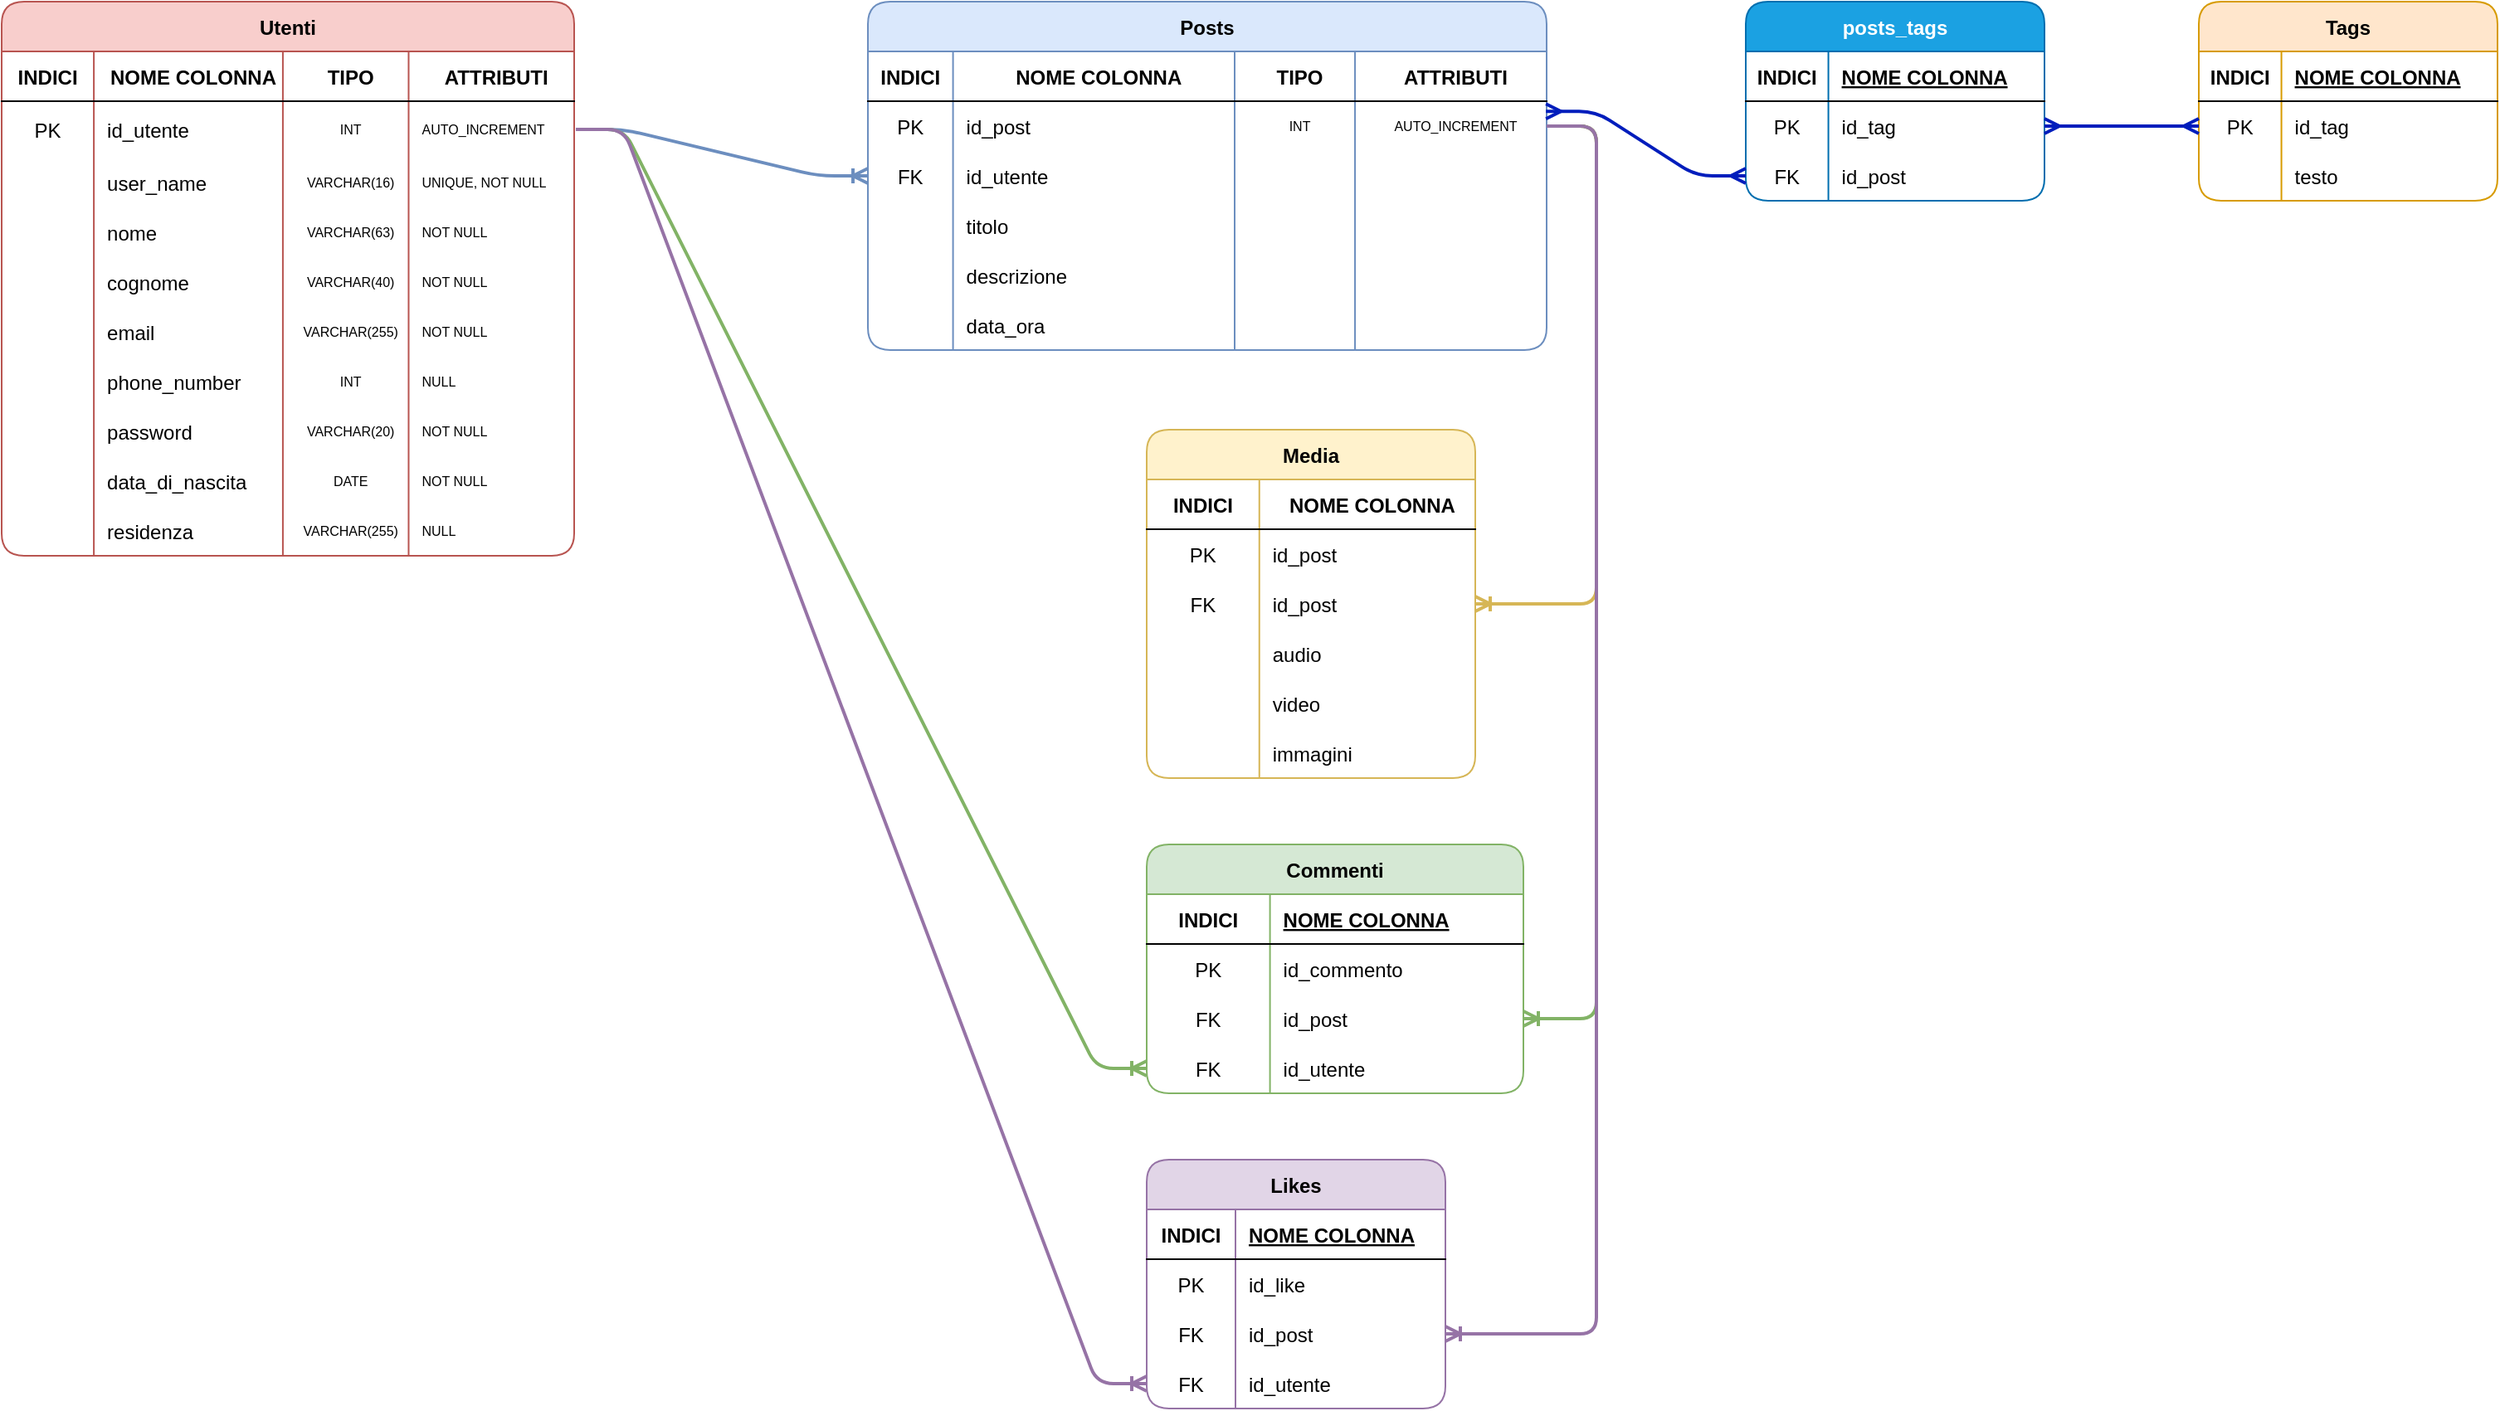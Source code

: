 <mxfile>
    <diagram id="BfYJOLg3n9yfXE8O1teU" name="Page-1">
        <mxGraphModel dx="1736" dy="1161" grid="0" gridSize="10" guides="1" tooltips="1" connect="1" arrows="1" fold="1" page="0" pageScale="1" pageWidth="827" pageHeight="1169" background="#ffffff" math="0" shadow="0">
            <root>
                <mxCell id="0"/>
                <mxCell id="1" parent="0"/>
                <mxCell id="2" value="Utenti" style="shape=table;startSize=30;container=1;collapsible=1;childLayout=tableLayout;fixedRows=1;rowLines=0;fontStyle=1;align=center;resizeLast=1;fillColor=#f8cecc;strokeColor=#b85450;rounded=1;" vertex="1" parent="1">
                    <mxGeometry x="-61" y="-203" width="345" height="334" as="geometry">
                        <mxRectangle x="-25" y="-203" width="69" height="30" as="alternateBounds"/>
                    </mxGeometry>
                </mxCell>
                <mxCell id="84" style="shape=tableRow;horizontal=0;startSize=0;swimlaneHead=0;swimlaneBody=0;fillColor=none;collapsible=0;dropTarget=0;points=[[0,0.5],[1,0.5]];portConstraint=eastwest;top=0;left=0;right=0;bottom=1;rounded=1;" vertex="1" parent="2">
                    <mxGeometry y="30" width="345" height="30" as="geometry"/>
                </mxCell>
                <mxCell id="85" value="INDICI" style="shape=partialRectangle;connectable=0;fillColor=none;top=0;left=0;bottom=0;right=0;fontStyle=1;overflow=hidden;rounded=1;align=center;" vertex="1" parent="84">
                    <mxGeometry width="55.55" height="30" as="geometry">
                        <mxRectangle width="55.55" height="30" as="alternateBounds"/>
                    </mxGeometry>
                </mxCell>
                <mxCell id="86" value="NOME COLONNA" style="shape=partialRectangle;connectable=0;fillColor=none;top=0;left=0;bottom=0;right=0;align=center;spacingLeft=6;fontStyle=1;overflow=hidden;rounded=1;" vertex="1" parent="84">
                    <mxGeometry x="55.55" width="113.908" height="30" as="geometry">
                        <mxRectangle width="113.908" height="30" as="alternateBounds"/>
                    </mxGeometry>
                </mxCell>
                <mxCell id="87" value="TIPO" style="shape=partialRectangle;connectable=0;fillColor=none;top=0;left=0;bottom=0;right=0;align=center;spacingLeft=6;fontStyle=1;overflow=hidden;rounded=1;" vertex="1" parent="84">
                    <mxGeometry x="169.458" width="75.777" height="30" as="geometry">
                        <mxRectangle width="75.777" height="30" as="alternateBounds"/>
                    </mxGeometry>
                </mxCell>
                <mxCell id="88" value="ATTRIBUTI" style="shape=partialRectangle;connectable=0;fillColor=none;top=0;left=0;bottom=0;right=0;align=center;spacingLeft=6;fontStyle=1;overflow=hidden;rounded=1;" vertex="1" parent="84">
                    <mxGeometry x="245.235" width="99.765" height="30" as="geometry">
                        <mxRectangle width="99.765" height="30" as="alternateBounds"/>
                    </mxGeometry>
                </mxCell>
                <mxCell id="3" value="" style="shape=tableRow;horizontal=0;startSize=0;swimlaneHead=0;swimlaneBody=0;fillColor=none;collapsible=0;dropTarget=0;points=[[0,0.5],[1,0.5]];portConstraint=eastwest;top=0;left=0;right=0;bottom=1;rounded=1;strokeColor=none;strokeWidth=0.5;perimeterSpacing=1;" vertex="1" parent="2">
                    <mxGeometry y="60" width="345" height="34" as="geometry"/>
                </mxCell>
                <mxCell id="4" value="PK" style="shape=partialRectangle;connectable=0;fillColor=none;top=0;left=0;bottom=0;right=0;fontStyle=0;overflow=hidden;rounded=1;align=center;strokeColor=none;strokeWidth=0.5;perimeterSpacing=1;" vertex="1" parent="3">
                    <mxGeometry width="55.55" height="34" as="geometry">
                        <mxRectangle width="55.55" height="34" as="alternateBounds"/>
                    </mxGeometry>
                </mxCell>
                <mxCell id="5" value="id_utente" style="shape=partialRectangle;connectable=0;fillColor=none;top=0;left=0;bottom=0;right=0;align=left;spacingLeft=6;fontStyle=0;overflow=hidden;rounded=1;strokeColor=none;strokeWidth=0.5;perimeterSpacing=1;" vertex="1" parent="3">
                    <mxGeometry x="55.55" width="113.908" height="34" as="geometry">
                        <mxRectangle width="113.908" height="34" as="alternateBounds"/>
                    </mxGeometry>
                </mxCell>
                <mxCell id="80" value="INT" style="shape=partialRectangle;connectable=0;fillColor=none;top=0;left=0;bottom=0;right=0;align=center;spacingLeft=6;fontStyle=0;overflow=hidden;rounded=1;strokeColor=none;strokeWidth=0.5;perimeterSpacing=1;fontSize=8;" vertex="1" parent="3">
                    <mxGeometry x="169.458" width="75.777" height="34" as="geometry">
                        <mxRectangle width="75.777" height="34" as="alternateBounds"/>
                    </mxGeometry>
                </mxCell>
                <mxCell id="89" value="AUTO_INCREMENT" style="shape=partialRectangle;connectable=0;fillColor=none;top=0;left=0;bottom=0;right=0;align=left;spacingLeft=6;fontStyle=0;overflow=hidden;rounded=1;strokeColor=none;strokeWidth=0.5;perimeterSpacing=1;fontSize=8;" vertex="1" parent="3">
                    <mxGeometry x="245.235" width="99.765" height="34" as="geometry">
                        <mxRectangle width="99.765" height="34" as="alternateBounds"/>
                    </mxGeometry>
                </mxCell>
                <mxCell id="6" value="" style="shape=tableRow;horizontal=0;startSize=0;swimlaneHead=0;swimlaneBody=0;fillColor=none;collapsible=0;dropTarget=0;points=[[0,0.5],[1,0.5]];portConstraint=eastwest;top=0;left=0;right=0;bottom=0;rounded=1;strokeColor=none;strokeWidth=0.5;perimeterSpacing=1;" vertex="1" parent="2">
                    <mxGeometry y="94" width="345" height="30" as="geometry"/>
                </mxCell>
                <mxCell id="7" value="" style="shape=partialRectangle;connectable=0;fillColor=none;top=0;left=0;bottom=0;right=0;editable=1;overflow=hidden;rounded=1;align=center;strokeColor=none;strokeWidth=0.5;perimeterSpacing=1;" vertex="1" parent="6">
                    <mxGeometry width="55.55" height="30" as="geometry">
                        <mxRectangle width="55.55" height="30" as="alternateBounds"/>
                    </mxGeometry>
                </mxCell>
                <mxCell id="8" value="user_name" style="shape=partialRectangle;connectable=0;fillColor=none;top=0;left=0;bottom=0;right=0;align=left;spacingLeft=6;overflow=hidden;rounded=1;strokeColor=none;strokeWidth=0.5;perimeterSpacing=1;" vertex="1" parent="6">
                    <mxGeometry x="55.55" width="113.908" height="30" as="geometry">
                        <mxRectangle width="113.908" height="30" as="alternateBounds"/>
                    </mxGeometry>
                </mxCell>
                <mxCell id="81" value="VARCHAR(16)" style="shape=partialRectangle;connectable=0;fillColor=none;top=0;left=0;bottom=0;right=0;align=center;spacingLeft=6;overflow=hidden;rounded=1;strokeColor=none;strokeWidth=0.5;perimeterSpacing=1;fontSize=8;" vertex="1" parent="6">
                    <mxGeometry x="169.458" width="75.777" height="30" as="geometry">
                        <mxRectangle width="75.777" height="30" as="alternateBounds"/>
                    </mxGeometry>
                </mxCell>
                <mxCell id="90" value="UNIQUE, NOT NULL" style="shape=partialRectangle;connectable=0;fillColor=none;top=0;left=0;bottom=0;right=0;align=left;spacingLeft=6;overflow=hidden;rounded=1;strokeColor=none;strokeWidth=0.5;perimeterSpacing=1;fontSize=8;" vertex="1" parent="6">
                    <mxGeometry x="245.235" width="99.765" height="30" as="geometry">
                        <mxRectangle width="99.765" height="30" as="alternateBounds"/>
                    </mxGeometry>
                </mxCell>
                <mxCell id="9" value="" style="shape=tableRow;horizontal=0;startSize=0;swimlaneHead=0;swimlaneBody=0;fillColor=none;collapsible=0;dropTarget=0;points=[[0,0.5],[1,0.5]];portConstraint=eastwest;top=0;left=0;right=0;bottom=0;rounded=1;strokeColor=none;strokeWidth=0.5;perimeterSpacing=1;" vertex="1" parent="2">
                    <mxGeometry y="124" width="345" height="30" as="geometry"/>
                </mxCell>
                <mxCell id="10" value="" style="shape=partialRectangle;connectable=0;fillColor=none;top=0;left=0;bottom=0;right=0;editable=1;overflow=hidden;rounded=1;align=center;strokeColor=none;strokeWidth=0.5;perimeterSpacing=1;" vertex="1" parent="9">
                    <mxGeometry width="55.55" height="30" as="geometry">
                        <mxRectangle width="55.55" height="30" as="alternateBounds"/>
                    </mxGeometry>
                </mxCell>
                <mxCell id="11" value="nome" style="shape=partialRectangle;connectable=0;fillColor=none;top=0;left=0;bottom=0;right=0;align=left;spacingLeft=6;overflow=hidden;rounded=1;strokeColor=none;strokeWidth=0.5;perimeterSpacing=1;" vertex="1" parent="9">
                    <mxGeometry x="55.55" width="113.908" height="30" as="geometry">
                        <mxRectangle width="113.908" height="30" as="alternateBounds"/>
                    </mxGeometry>
                </mxCell>
                <mxCell id="82" value="VARCHAR(63)" style="shape=partialRectangle;connectable=0;fillColor=none;top=0;left=0;bottom=0;right=0;align=center;spacingLeft=6;overflow=hidden;rounded=1;strokeColor=none;strokeWidth=8;perimeterSpacing=1;fontSize=8;" vertex="1" parent="9">
                    <mxGeometry x="169.458" width="75.777" height="30" as="geometry">
                        <mxRectangle width="75.777" height="30" as="alternateBounds"/>
                    </mxGeometry>
                </mxCell>
                <mxCell id="91" value="NOT NULL" style="shape=partialRectangle;connectable=0;fillColor=none;top=0;left=0;bottom=0;right=0;align=left;spacingLeft=6;overflow=hidden;rounded=1;strokeColor=none;strokeWidth=0.5;perimeterSpacing=1;fontSize=8;" vertex="1" parent="9">
                    <mxGeometry x="245.235" width="99.765" height="30" as="geometry">
                        <mxRectangle width="99.765" height="30" as="alternateBounds"/>
                    </mxGeometry>
                </mxCell>
                <mxCell id="12" value="" style="shape=tableRow;horizontal=0;startSize=0;swimlaneHead=0;swimlaneBody=0;fillColor=none;collapsible=0;dropTarget=0;points=[[0,0.5],[1,0.5]];portConstraint=eastwest;top=0;left=0;right=0;bottom=0;rounded=1;strokeColor=none;strokeWidth=0.5;perimeterSpacing=1;" vertex="1" parent="2">
                    <mxGeometry y="154" width="345" height="30" as="geometry"/>
                </mxCell>
                <mxCell id="13" value="" style="shape=partialRectangle;connectable=0;fillColor=none;top=0;left=0;bottom=0;right=0;editable=1;overflow=hidden;rounded=1;align=center;strokeColor=none;strokeWidth=0.5;perimeterSpacing=1;" vertex="1" parent="12">
                    <mxGeometry width="55.55" height="30" as="geometry">
                        <mxRectangle width="55.55" height="30" as="alternateBounds"/>
                    </mxGeometry>
                </mxCell>
                <mxCell id="14" value="cognome" style="shape=partialRectangle;connectable=0;fillColor=none;top=0;left=0;bottom=0;right=0;align=left;spacingLeft=6;overflow=hidden;rounded=1;strokeColor=none;strokeWidth=0.5;perimeterSpacing=1;" vertex="1" parent="12">
                    <mxGeometry x="55.55" width="113.908" height="30" as="geometry">
                        <mxRectangle width="113.908" height="30" as="alternateBounds"/>
                    </mxGeometry>
                </mxCell>
                <mxCell id="83" value="VARCHAR(40)" style="shape=partialRectangle;connectable=0;fillColor=none;top=0;left=0;bottom=0;right=0;align=center;spacingLeft=6;overflow=hidden;rounded=1;strokeColor=none;strokeWidth=0.5;perimeterSpacing=1;fontSize=8;" vertex="1" parent="12">
                    <mxGeometry x="169.458" width="75.777" height="30" as="geometry">
                        <mxRectangle width="75.777" height="30" as="alternateBounds"/>
                    </mxGeometry>
                </mxCell>
                <mxCell id="92" value="NOT NULL" style="shape=partialRectangle;connectable=0;fillColor=none;top=0;left=0;bottom=0;right=0;align=left;spacingLeft=6;overflow=hidden;rounded=1;strokeColor=none;strokeWidth=0.5;perimeterSpacing=1;fontSize=8;" vertex="1" parent="12">
                    <mxGeometry x="245.235" width="99.765" height="30" as="geometry">
                        <mxRectangle width="99.765" height="30" as="alternateBounds"/>
                    </mxGeometry>
                </mxCell>
                <mxCell id="93" value="" style="shape=tableRow;horizontal=0;startSize=0;swimlaneHead=0;swimlaneBody=0;fillColor=none;collapsible=0;dropTarget=0;points=[[0,0.5],[1,0.5]];portConstraint=eastwest;top=0;left=0;right=0;bottom=0;rounded=1;strokeColor=none;strokeWidth=0.5;perimeterSpacing=1;" vertex="1" parent="2">
                    <mxGeometry y="184" width="345" height="30" as="geometry"/>
                </mxCell>
                <mxCell id="94" value="" style="shape=partialRectangle;connectable=0;fillColor=none;top=0;left=0;bottom=0;right=0;editable=1;overflow=hidden;rounded=1;align=center;strokeColor=none;strokeWidth=0.5;perimeterSpacing=1;" vertex="1" parent="93">
                    <mxGeometry width="55.55" height="30" as="geometry">
                        <mxRectangle width="55.55" height="30" as="alternateBounds"/>
                    </mxGeometry>
                </mxCell>
                <mxCell id="95" value="email" style="shape=partialRectangle;connectable=0;fillColor=none;top=0;left=0;bottom=0;right=0;align=left;spacingLeft=6;overflow=hidden;rounded=1;strokeColor=none;strokeWidth=0.5;perimeterSpacing=1;" vertex="1" parent="93">
                    <mxGeometry x="55.55" width="113.908" height="30" as="geometry">
                        <mxRectangle width="113.908" height="30" as="alternateBounds"/>
                    </mxGeometry>
                </mxCell>
                <mxCell id="96" value="VARCHAR(255)" style="shape=partialRectangle;connectable=0;fillColor=none;top=0;left=0;bottom=0;right=0;align=center;spacingLeft=6;overflow=hidden;rounded=1;strokeColor=none;strokeWidth=0.5;perimeterSpacing=1;fontSize=8;" vertex="1" parent="93">
                    <mxGeometry x="169.458" width="75.777" height="30" as="geometry">
                        <mxRectangle width="75.777" height="30" as="alternateBounds"/>
                    </mxGeometry>
                </mxCell>
                <mxCell id="97" value="NOT NULL" style="shape=partialRectangle;connectable=0;fillColor=none;top=0;left=0;bottom=0;right=0;align=left;spacingLeft=6;overflow=hidden;rounded=1;strokeColor=none;strokeWidth=0.5;perimeterSpacing=1;fontSize=8;" vertex="1" parent="93">
                    <mxGeometry x="245.235" width="99.765" height="30" as="geometry">
                        <mxRectangle width="99.765" height="30" as="alternateBounds"/>
                    </mxGeometry>
                </mxCell>
                <mxCell id="98" value="" style="shape=tableRow;horizontal=0;startSize=0;swimlaneHead=0;swimlaneBody=0;fillColor=none;collapsible=0;dropTarget=0;points=[[0,0.5],[1,0.5]];portConstraint=eastwest;top=0;left=0;right=0;bottom=0;rounded=1;strokeColor=none;strokeWidth=0.5;perimeterSpacing=1;" vertex="1" parent="2">
                    <mxGeometry y="214" width="345" height="30" as="geometry"/>
                </mxCell>
                <mxCell id="99" value="" style="shape=partialRectangle;connectable=0;fillColor=none;top=0;left=0;bottom=0;right=0;editable=1;overflow=hidden;rounded=1;align=center;strokeColor=none;strokeWidth=0.5;perimeterSpacing=1;" vertex="1" parent="98">
                    <mxGeometry width="55.55" height="30" as="geometry">
                        <mxRectangle width="55.55" height="30" as="alternateBounds"/>
                    </mxGeometry>
                </mxCell>
                <mxCell id="100" value="phone_number" style="shape=partialRectangle;connectable=0;fillColor=none;top=0;left=0;bottom=0;right=0;align=left;spacingLeft=6;overflow=hidden;rounded=1;strokeColor=none;strokeWidth=0.5;perimeterSpacing=1;" vertex="1" parent="98">
                    <mxGeometry x="55.55" width="113.908" height="30" as="geometry">
                        <mxRectangle width="113.908" height="30" as="alternateBounds"/>
                    </mxGeometry>
                </mxCell>
                <mxCell id="101" value="INT" style="shape=partialRectangle;connectable=0;fillColor=none;top=0;left=0;bottom=0;right=0;align=center;spacingLeft=6;overflow=hidden;rounded=1;strokeColor=none;strokeWidth=0.5;perimeterSpacing=1;fontSize=8;" vertex="1" parent="98">
                    <mxGeometry x="169.458" width="75.777" height="30" as="geometry">
                        <mxRectangle width="75.777" height="30" as="alternateBounds"/>
                    </mxGeometry>
                </mxCell>
                <mxCell id="102" value="NULL" style="shape=partialRectangle;connectable=0;fillColor=none;top=0;left=0;bottom=0;right=0;align=left;spacingLeft=6;overflow=hidden;rounded=1;strokeColor=none;strokeWidth=0.5;perimeterSpacing=1;fontSize=8;" vertex="1" parent="98">
                    <mxGeometry x="245.235" width="99.765" height="30" as="geometry">
                        <mxRectangle width="99.765" height="30" as="alternateBounds"/>
                    </mxGeometry>
                </mxCell>
                <mxCell id="139" value="" style="shape=tableRow;horizontal=0;startSize=0;swimlaneHead=0;swimlaneBody=0;fillColor=none;collapsible=0;dropTarget=0;points=[[0,0.5],[1,0.5]];portConstraint=eastwest;top=0;left=0;right=0;bottom=0;rounded=1;strokeColor=none;strokeWidth=0.5;perimeterSpacing=1;" vertex="1" parent="2">
                    <mxGeometry y="244" width="345" height="30" as="geometry"/>
                </mxCell>
                <mxCell id="140" value="" style="shape=partialRectangle;connectable=0;fillColor=none;top=0;left=0;bottom=0;right=0;editable=1;overflow=hidden;rounded=1;align=center;strokeColor=none;strokeWidth=0.5;perimeterSpacing=1;" vertex="1" parent="139">
                    <mxGeometry width="55.55" height="30" as="geometry">
                        <mxRectangle width="55.55" height="30" as="alternateBounds"/>
                    </mxGeometry>
                </mxCell>
                <mxCell id="141" value="password" style="shape=partialRectangle;connectable=0;fillColor=none;top=0;left=0;bottom=0;right=0;align=left;spacingLeft=6;overflow=hidden;rounded=1;strokeColor=none;strokeWidth=0.5;perimeterSpacing=1;" vertex="1" parent="139">
                    <mxGeometry x="55.55" width="113.908" height="30" as="geometry">
                        <mxRectangle width="113.908" height="30" as="alternateBounds"/>
                    </mxGeometry>
                </mxCell>
                <mxCell id="142" value="VARCHAR(20)" style="shape=partialRectangle;connectable=0;fillColor=none;top=0;left=0;bottom=0;right=0;align=center;spacingLeft=6;overflow=hidden;rounded=1;strokeColor=none;strokeWidth=0.5;perimeterSpacing=1;fontSize=8;" vertex="1" parent="139">
                    <mxGeometry x="169.458" width="75.777" height="30" as="geometry">
                        <mxRectangle width="75.777" height="30" as="alternateBounds"/>
                    </mxGeometry>
                </mxCell>
                <mxCell id="143" value="NOT NULL" style="shape=partialRectangle;connectable=0;fillColor=none;top=0;left=0;bottom=0;right=0;align=left;spacingLeft=6;overflow=hidden;rounded=1;strokeColor=none;strokeWidth=0.5;perimeterSpacing=1;fontSize=8;" vertex="1" parent="139">
                    <mxGeometry x="245.235" width="99.765" height="30" as="geometry">
                        <mxRectangle width="99.765" height="30" as="alternateBounds"/>
                    </mxGeometry>
                </mxCell>
                <mxCell id="144" value="" style="shape=tableRow;horizontal=0;startSize=0;swimlaneHead=0;swimlaneBody=0;fillColor=none;collapsible=0;dropTarget=0;points=[[0,0.5],[1,0.5]];portConstraint=eastwest;top=0;left=0;right=0;bottom=0;rounded=1;strokeColor=none;strokeWidth=0.5;perimeterSpacing=1;" vertex="1" parent="2">
                    <mxGeometry y="274" width="345" height="30" as="geometry"/>
                </mxCell>
                <mxCell id="145" value="" style="shape=partialRectangle;connectable=0;fillColor=none;top=0;left=0;bottom=0;right=0;editable=1;overflow=hidden;rounded=1;align=center;strokeColor=none;strokeWidth=0.5;perimeterSpacing=1;" vertex="1" parent="144">
                    <mxGeometry width="55.55" height="30" as="geometry">
                        <mxRectangle width="55.55" height="30" as="alternateBounds"/>
                    </mxGeometry>
                </mxCell>
                <mxCell id="146" value="data_di_nascita" style="shape=partialRectangle;connectable=0;fillColor=none;top=0;left=0;bottom=0;right=0;align=left;spacingLeft=6;overflow=hidden;rounded=1;strokeColor=none;strokeWidth=0.5;perimeterSpacing=1;" vertex="1" parent="144">
                    <mxGeometry x="55.55" width="113.908" height="30" as="geometry">
                        <mxRectangle width="113.908" height="30" as="alternateBounds"/>
                    </mxGeometry>
                </mxCell>
                <mxCell id="147" value="DATE" style="shape=partialRectangle;connectable=0;fillColor=none;top=0;left=0;bottom=0;right=0;align=center;spacingLeft=6;overflow=hidden;rounded=1;strokeColor=none;strokeWidth=0.5;perimeterSpacing=1;fontSize=8;" vertex="1" parent="144">
                    <mxGeometry x="169.458" width="75.777" height="30" as="geometry">
                        <mxRectangle width="75.777" height="30" as="alternateBounds"/>
                    </mxGeometry>
                </mxCell>
                <mxCell id="148" value="NOT NULL" style="shape=partialRectangle;connectable=0;fillColor=none;top=0;left=0;bottom=0;right=0;align=left;spacingLeft=6;overflow=hidden;rounded=1;strokeColor=none;strokeWidth=0.5;perimeterSpacing=1;fontSize=8;" vertex="1" parent="144">
                    <mxGeometry x="245.235" width="99.765" height="30" as="geometry">
                        <mxRectangle width="99.765" height="30" as="alternateBounds"/>
                    </mxGeometry>
                </mxCell>
                <mxCell id="149" value="" style="shape=tableRow;horizontal=0;startSize=0;swimlaneHead=0;swimlaneBody=0;fillColor=none;collapsible=0;dropTarget=0;points=[[0,0.5],[1,0.5]];portConstraint=eastwest;top=0;left=0;right=0;bottom=0;rounded=1;strokeColor=none;strokeWidth=0.5;perimeterSpacing=1;" vertex="1" parent="2">
                    <mxGeometry y="304" width="345" height="30" as="geometry"/>
                </mxCell>
                <mxCell id="150" value="" style="shape=partialRectangle;connectable=0;fillColor=none;top=0;left=0;bottom=0;right=0;editable=1;overflow=hidden;rounded=1;align=center;strokeColor=none;strokeWidth=0.5;perimeterSpacing=1;" vertex="1" parent="149">
                    <mxGeometry width="55.55" height="30" as="geometry">
                        <mxRectangle width="55.55" height="30" as="alternateBounds"/>
                    </mxGeometry>
                </mxCell>
                <mxCell id="151" value="residenza" style="shape=partialRectangle;connectable=0;fillColor=none;top=0;left=0;bottom=0;right=0;align=left;spacingLeft=6;overflow=hidden;rounded=1;strokeColor=none;strokeWidth=0.5;perimeterSpacing=1;" vertex="1" parent="149">
                    <mxGeometry x="55.55" width="113.908" height="30" as="geometry">
                        <mxRectangle width="113.908" height="30" as="alternateBounds"/>
                    </mxGeometry>
                </mxCell>
                <mxCell id="152" value="VARCHAR(255)" style="shape=partialRectangle;connectable=0;fillColor=none;top=0;left=0;bottom=0;right=0;align=center;spacingLeft=6;overflow=hidden;rounded=1;strokeColor=none;strokeWidth=0.5;perimeterSpacing=1;fontSize=8;" vertex="1" parent="149">
                    <mxGeometry x="169.458" width="75.777" height="30" as="geometry">
                        <mxRectangle width="75.777" height="30" as="alternateBounds"/>
                    </mxGeometry>
                </mxCell>
                <mxCell id="153" value="NULL" style="shape=partialRectangle;connectable=0;fillColor=none;top=0;left=0;bottom=0;right=0;align=left;spacingLeft=6;overflow=hidden;rounded=1;strokeColor=none;strokeWidth=0.5;perimeterSpacing=1;fontSize=8;" vertex="1" parent="149">
                    <mxGeometry x="245.235" width="99.765" height="30" as="geometry">
                        <mxRectangle width="99.765" height="30" as="alternateBounds"/>
                    </mxGeometry>
                </mxCell>
                <mxCell id="15" value="Posts" style="shape=table;startSize=30;container=1;collapsible=1;childLayout=tableLayout;fixedRows=1;rowLines=0;fontStyle=1;align=center;resizeLast=1;fillColor=#dae8fc;strokeColor=#6c8ebf;rounded=1;" vertex="1" parent="1">
                    <mxGeometry x="461" y="-203" width="409" height="210" as="geometry"/>
                </mxCell>
                <mxCell id="16" value="" style="shape=tableRow;horizontal=0;startSize=0;swimlaneHead=0;swimlaneBody=0;fillColor=none;collapsible=0;dropTarget=0;points=[[0,0.5],[1,0.5]];portConstraint=eastwest;top=0;left=0;right=0;bottom=1;rounded=1;" vertex="1" parent="15">
                    <mxGeometry y="30" width="409" height="30" as="geometry"/>
                </mxCell>
                <mxCell id="17" value="INDICI" style="shape=partialRectangle;connectable=0;fillColor=none;top=0;left=0;bottom=0;right=0;fontStyle=1;overflow=hidden;rounded=1;align=center;" vertex="1" parent="16">
                    <mxGeometry width="51.294" height="30" as="geometry">
                        <mxRectangle width="51.294" height="30" as="alternateBounds"/>
                    </mxGeometry>
                </mxCell>
                <mxCell id="18" value="NOME COLONNA" style="shape=partialRectangle;connectable=0;fillColor=none;top=0;left=0;bottom=0;right=0;align=center;spacingLeft=6;fontStyle=1;overflow=hidden;rounded=1;" vertex="1" parent="16">
                    <mxGeometry x="51.294" width="169.706" height="30" as="geometry">
                        <mxRectangle width="169.706" height="30" as="alternateBounds"/>
                    </mxGeometry>
                </mxCell>
                <mxCell id="155" value="TIPO" style="shape=partialRectangle;connectable=0;fillColor=none;top=0;left=0;bottom=0;right=0;align=center;spacingLeft=6;fontStyle=1;overflow=hidden;rounded=1;" vertex="1" parent="16">
                    <mxGeometry x="221" width="72.529" height="30" as="geometry">
                        <mxRectangle width="72.529" height="30" as="alternateBounds"/>
                    </mxGeometry>
                </mxCell>
                <mxCell id="159" value="ATTRIBUTI" style="shape=partialRectangle;connectable=0;fillColor=none;top=0;left=0;bottom=0;right=0;align=center;spacingLeft=6;fontStyle=1;overflow=hidden;rounded=1;" vertex="1" parent="16">
                    <mxGeometry x="293.529" width="115.471" height="30" as="geometry">
                        <mxRectangle width="115.471" height="30" as="alternateBounds"/>
                    </mxGeometry>
                </mxCell>
                <mxCell id="19" value="" style="shape=tableRow;horizontal=0;startSize=0;swimlaneHead=0;swimlaneBody=0;fillColor=none;collapsible=0;dropTarget=0;points=[[0,0.5],[1,0.5]];portConstraint=eastwest;top=0;left=0;right=0;bottom=0;rounded=1;" vertex="1" parent="15">
                    <mxGeometry y="60" width="409" height="30" as="geometry"/>
                </mxCell>
                <mxCell id="20" value="PK" style="shape=partialRectangle;connectable=0;fillColor=none;top=0;left=0;bottom=0;right=0;editable=1;overflow=hidden;rounded=1;" vertex="1" parent="19">
                    <mxGeometry width="51.294" height="30" as="geometry">
                        <mxRectangle width="51.294" height="30" as="alternateBounds"/>
                    </mxGeometry>
                </mxCell>
                <mxCell id="21" value="id_post" style="shape=partialRectangle;connectable=0;fillColor=none;top=0;left=0;bottom=0;right=0;align=left;spacingLeft=6;overflow=hidden;rounded=1;strokeColor=#C87471;" vertex="1" parent="19">
                    <mxGeometry x="51.294" width="169.706" height="30" as="geometry">
                        <mxRectangle width="169.706" height="30" as="alternateBounds"/>
                    </mxGeometry>
                </mxCell>
                <mxCell id="156" value="INT" style="shape=partialRectangle;connectable=0;fillColor=none;top=0;left=0;bottom=0;right=0;align=center;spacingLeft=6;overflow=hidden;rounded=1;strokeColor=#C87471;fontSize=8;" vertex="1" parent="19">
                    <mxGeometry x="221" width="72.529" height="30" as="geometry">
                        <mxRectangle width="72.529" height="30" as="alternateBounds"/>
                    </mxGeometry>
                </mxCell>
                <mxCell id="160" value="AUTO_INCREMENT" style="shape=partialRectangle;connectable=0;fillColor=none;top=0;left=0;bottom=0;right=0;align=center;spacingLeft=6;overflow=hidden;rounded=1;strokeColor=#C87471;fontSize=8;" vertex="1" parent="19">
                    <mxGeometry x="293.529" width="115.471" height="30" as="geometry">
                        <mxRectangle width="115.471" height="30" as="alternateBounds"/>
                    </mxGeometry>
                </mxCell>
                <mxCell id="22" value="" style="shape=tableRow;horizontal=0;startSize=0;swimlaneHead=0;swimlaneBody=0;fillColor=none;collapsible=0;dropTarget=0;points=[[0,0.5],[1,0.5]];portConstraint=eastwest;top=0;left=0;right=0;bottom=0;rounded=1;" vertex="1" parent="15">
                    <mxGeometry y="90" width="409" height="30" as="geometry"/>
                </mxCell>
                <mxCell id="23" value="FK" style="shape=partialRectangle;connectable=0;fillColor=none;top=0;left=0;bottom=0;right=0;editable=1;overflow=hidden;rounded=1;" vertex="1" parent="22">
                    <mxGeometry width="51.294" height="30" as="geometry">
                        <mxRectangle width="51.294" height="30" as="alternateBounds"/>
                    </mxGeometry>
                </mxCell>
                <mxCell id="24" value="id_utente" style="shape=partialRectangle;connectable=0;fillColor=none;top=0;left=0;bottom=0;right=0;align=left;spacingLeft=6;overflow=hidden;rounded=1;" vertex="1" parent="22">
                    <mxGeometry x="51.294" width="169.706" height="30" as="geometry">
                        <mxRectangle width="169.706" height="30" as="alternateBounds"/>
                    </mxGeometry>
                </mxCell>
                <mxCell id="157" style="shape=partialRectangle;connectable=0;fillColor=none;top=0;left=0;bottom=0;right=0;align=center;spacingLeft=6;overflow=hidden;rounded=1;fontSize=8;" vertex="1" parent="22">
                    <mxGeometry x="221" width="72.529" height="30" as="geometry">
                        <mxRectangle width="72.529" height="30" as="alternateBounds"/>
                    </mxGeometry>
                </mxCell>
                <mxCell id="161" style="shape=partialRectangle;connectable=0;fillColor=none;top=0;left=0;bottom=0;right=0;align=center;spacingLeft=6;overflow=hidden;rounded=1;fontSize=8;" vertex="1" parent="22">
                    <mxGeometry x="293.529" width="115.471" height="30" as="geometry">
                        <mxRectangle width="115.471" height="30" as="alternateBounds"/>
                    </mxGeometry>
                </mxCell>
                <mxCell id="25" value="" style="shape=tableRow;horizontal=0;startSize=0;swimlaneHead=0;swimlaneBody=0;fillColor=none;collapsible=0;dropTarget=0;points=[[0,0.5],[1,0.5]];portConstraint=eastwest;top=0;left=0;right=0;bottom=0;rounded=1;" vertex="1" parent="15">
                    <mxGeometry y="120" width="409" height="30" as="geometry"/>
                </mxCell>
                <mxCell id="26" value="" style="shape=partialRectangle;connectable=0;fillColor=none;top=0;left=0;bottom=0;right=0;editable=1;overflow=hidden;rounded=1;" vertex="1" parent="25">
                    <mxGeometry width="51.294" height="30" as="geometry">
                        <mxRectangle width="51.294" height="30" as="alternateBounds"/>
                    </mxGeometry>
                </mxCell>
                <mxCell id="27" value="titolo" style="shape=partialRectangle;connectable=0;fillColor=none;top=0;left=0;bottom=0;right=0;align=left;spacingLeft=6;overflow=hidden;rounded=1;" vertex="1" parent="25">
                    <mxGeometry x="51.294" width="169.706" height="30" as="geometry">
                        <mxRectangle width="169.706" height="30" as="alternateBounds"/>
                    </mxGeometry>
                </mxCell>
                <mxCell id="158" style="shape=partialRectangle;connectable=0;fillColor=none;top=0;left=0;bottom=0;right=0;align=center;spacingLeft=6;overflow=hidden;rounded=1;fontSize=8;" vertex="1" parent="25">
                    <mxGeometry x="221" width="72.529" height="30" as="geometry">
                        <mxRectangle width="72.529" height="30" as="alternateBounds"/>
                    </mxGeometry>
                </mxCell>
                <mxCell id="162" style="shape=partialRectangle;connectable=0;fillColor=none;top=0;left=0;bottom=0;right=0;align=center;spacingLeft=6;overflow=hidden;rounded=1;fontSize=8;" vertex="1" parent="25">
                    <mxGeometry x="293.529" width="115.471" height="30" as="geometry">
                        <mxRectangle width="115.471" height="30" as="alternateBounds"/>
                    </mxGeometry>
                </mxCell>
                <mxCell id="163" value="" style="shape=tableRow;horizontal=0;startSize=0;swimlaneHead=0;swimlaneBody=0;fillColor=none;collapsible=0;dropTarget=0;points=[[0,0.5],[1,0.5]];portConstraint=eastwest;top=0;left=0;right=0;bottom=0;rounded=1;" vertex="1" parent="15">
                    <mxGeometry y="150" width="409" height="30" as="geometry"/>
                </mxCell>
                <mxCell id="164" value="" style="shape=partialRectangle;connectable=0;fillColor=none;top=0;left=0;bottom=0;right=0;editable=1;overflow=hidden;rounded=1;" vertex="1" parent="163">
                    <mxGeometry width="51.294" height="30" as="geometry">
                        <mxRectangle width="51.294" height="30" as="alternateBounds"/>
                    </mxGeometry>
                </mxCell>
                <mxCell id="165" value="descrizione" style="shape=partialRectangle;connectable=0;fillColor=none;top=0;left=0;bottom=0;right=0;align=left;spacingLeft=6;overflow=hidden;rounded=1;" vertex="1" parent="163">
                    <mxGeometry x="51.294" width="169.706" height="30" as="geometry">
                        <mxRectangle width="169.706" height="30" as="alternateBounds"/>
                    </mxGeometry>
                </mxCell>
                <mxCell id="166" style="shape=partialRectangle;connectable=0;fillColor=none;top=0;left=0;bottom=0;right=0;align=center;spacingLeft=6;overflow=hidden;rounded=1;fontSize=8;" vertex="1" parent="163">
                    <mxGeometry x="221" width="72.529" height="30" as="geometry">
                        <mxRectangle width="72.529" height="30" as="alternateBounds"/>
                    </mxGeometry>
                </mxCell>
                <mxCell id="167" style="shape=partialRectangle;connectable=0;fillColor=none;top=0;left=0;bottom=0;right=0;align=center;spacingLeft=6;overflow=hidden;rounded=1;fontSize=8;" vertex="1" parent="163">
                    <mxGeometry x="293.529" width="115.471" height="30" as="geometry">
                        <mxRectangle width="115.471" height="30" as="alternateBounds"/>
                    </mxGeometry>
                </mxCell>
                <mxCell id="168" value="" style="shape=tableRow;horizontal=0;startSize=0;swimlaneHead=0;swimlaneBody=0;fillColor=none;collapsible=0;dropTarget=0;points=[[0,0.5],[1,0.5]];portConstraint=eastwest;top=0;left=0;right=0;bottom=0;rounded=1;" vertex="1" parent="15">
                    <mxGeometry y="180" width="409" height="30" as="geometry"/>
                </mxCell>
                <mxCell id="169" value="" style="shape=partialRectangle;connectable=0;fillColor=none;top=0;left=0;bottom=0;right=0;editable=1;overflow=hidden;rounded=1;" vertex="1" parent="168">
                    <mxGeometry width="51.294" height="30" as="geometry">
                        <mxRectangle width="51.294" height="30" as="alternateBounds"/>
                    </mxGeometry>
                </mxCell>
                <mxCell id="170" value="data_ora" style="shape=partialRectangle;connectable=0;fillColor=none;top=0;left=0;bottom=0;right=0;align=left;spacingLeft=6;overflow=hidden;rounded=1;" vertex="1" parent="168">
                    <mxGeometry x="51.294" width="169.706" height="30" as="geometry">
                        <mxRectangle width="169.706" height="30" as="alternateBounds"/>
                    </mxGeometry>
                </mxCell>
                <mxCell id="171" style="shape=partialRectangle;connectable=0;fillColor=none;top=0;left=0;bottom=0;right=0;align=center;spacingLeft=6;overflow=hidden;rounded=1;fontSize=8;" vertex="1" parent="168">
                    <mxGeometry x="221" width="72.529" height="30" as="geometry">
                        <mxRectangle width="72.529" height="30" as="alternateBounds"/>
                    </mxGeometry>
                </mxCell>
                <mxCell id="172" style="shape=partialRectangle;connectable=0;fillColor=none;top=0;left=0;bottom=0;right=0;align=center;spacingLeft=6;overflow=hidden;rounded=1;fontSize=8;" vertex="1" parent="168">
                    <mxGeometry x="293.529" width="115.471" height="30" as="geometry">
                        <mxRectangle width="115.471" height="30" as="alternateBounds"/>
                    </mxGeometry>
                </mxCell>
                <mxCell id="28" value="Media" style="shape=table;startSize=30;container=1;collapsible=1;childLayout=tableLayout;fixedRows=1;rowLines=0;fontStyle=1;align=center;resizeLast=1;fillColor=#fff2cc;strokeColor=#d6b656;rounded=1;" vertex="1" parent="1">
                    <mxGeometry x="629" y="55" width="198" height="210" as="geometry"/>
                </mxCell>
                <mxCell id="29" value="" style="shape=tableRow;horizontal=0;startSize=0;swimlaneHead=0;swimlaneBody=0;fillColor=none;collapsible=0;dropTarget=0;points=[[0,0.5],[1,0.5]];portConstraint=eastwest;top=0;left=0;right=0;bottom=1;rounded=1;" vertex="1" parent="28">
                    <mxGeometry y="30" width="198" height="30" as="geometry"/>
                </mxCell>
                <mxCell id="30" value="INDICI" style="shape=partialRectangle;connectable=0;fillColor=none;top=0;left=0;bottom=0;right=0;fontStyle=1;overflow=hidden;rounded=1;" vertex="1" parent="29">
                    <mxGeometry width="67.882" height="30" as="geometry">
                        <mxRectangle width="67.882" height="30" as="alternateBounds"/>
                    </mxGeometry>
                </mxCell>
                <mxCell id="31" value="NOME COLONNA" style="shape=partialRectangle;connectable=0;fillColor=none;top=0;left=0;bottom=0;right=0;align=center;spacingLeft=6;fontStyle=1;overflow=hidden;rounded=1;" vertex="1" parent="29">
                    <mxGeometry x="67.882" width="130.118" height="30" as="geometry">
                        <mxRectangle width="130.118" height="30" as="alternateBounds"/>
                    </mxGeometry>
                </mxCell>
                <mxCell id="32" value="" style="shape=tableRow;horizontal=0;startSize=0;swimlaneHead=0;swimlaneBody=0;fillColor=none;collapsible=0;dropTarget=0;points=[[0,0.5],[1,0.5]];portConstraint=eastwest;top=0;left=0;right=0;bottom=0;rounded=1;" vertex="1" parent="28">
                    <mxGeometry y="60" width="198" height="30" as="geometry"/>
                </mxCell>
                <mxCell id="33" value="PK" style="shape=partialRectangle;connectable=0;fillColor=none;top=0;left=0;bottom=0;right=0;editable=1;overflow=hidden;rounded=1;" vertex="1" parent="32">
                    <mxGeometry width="67.882" height="30" as="geometry">
                        <mxRectangle width="67.882" height="30" as="alternateBounds"/>
                    </mxGeometry>
                </mxCell>
                <mxCell id="34" value="id_post" style="shape=partialRectangle;connectable=0;fillColor=none;top=0;left=0;bottom=0;right=0;align=left;spacingLeft=6;overflow=hidden;rounded=1;strokeColor=#C87471;" vertex="1" parent="32">
                    <mxGeometry x="67.882" width="130.118" height="30" as="geometry">
                        <mxRectangle width="130.118" height="30" as="alternateBounds"/>
                    </mxGeometry>
                </mxCell>
                <mxCell id="35" value="" style="shape=tableRow;horizontal=0;startSize=0;swimlaneHead=0;swimlaneBody=0;fillColor=none;collapsible=0;dropTarget=0;points=[[0,0.5],[1,0.5]];portConstraint=eastwest;top=0;left=0;right=0;bottom=0;rounded=1;" vertex="1" parent="28">
                    <mxGeometry y="90" width="198" height="30" as="geometry"/>
                </mxCell>
                <mxCell id="36" value="FK" style="shape=partialRectangle;connectable=0;fillColor=none;top=0;left=0;bottom=0;right=0;editable=1;overflow=hidden;rounded=1;" vertex="1" parent="35">
                    <mxGeometry width="67.882" height="30" as="geometry">
                        <mxRectangle width="67.882" height="30" as="alternateBounds"/>
                    </mxGeometry>
                </mxCell>
                <mxCell id="37" value="id_post" style="shape=partialRectangle;connectable=0;fillColor=none;top=0;left=0;bottom=0;right=0;align=left;spacingLeft=6;overflow=hidden;rounded=1;" vertex="1" parent="35">
                    <mxGeometry x="67.882" width="130.118" height="30" as="geometry">
                        <mxRectangle width="130.118" height="30" as="alternateBounds"/>
                    </mxGeometry>
                </mxCell>
                <mxCell id="38" value="" style="shape=tableRow;horizontal=0;startSize=0;swimlaneHead=0;swimlaneBody=0;fillColor=none;collapsible=0;dropTarget=0;points=[[0,0.5],[1,0.5]];portConstraint=eastwest;top=0;left=0;right=0;bottom=0;rounded=1;" vertex="1" parent="28">
                    <mxGeometry y="120" width="198" height="30" as="geometry"/>
                </mxCell>
                <mxCell id="39" value="" style="shape=partialRectangle;connectable=0;fillColor=none;top=0;left=0;bottom=0;right=0;editable=1;overflow=hidden;rounded=1;" vertex="1" parent="38">
                    <mxGeometry width="67.882" height="30" as="geometry">
                        <mxRectangle width="67.882" height="30" as="alternateBounds"/>
                    </mxGeometry>
                </mxCell>
                <mxCell id="40" value="audio" style="shape=partialRectangle;connectable=0;fillColor=none;top=0;left=0;bottom=0;right=0;align=left;spacingLeft=6;overflow=hidden;rounded=1;" vertex="1" parent="38">
                    <mxGeometry x="67.882" width="130.118" height="30" as="geometry">
                        <mxRectangle width="130.118" height="30" as="alternateBounds"/>
                    </mxGeometry>
                </mxCell>
                <mxCell id="175" value="" style="shape=tableRow;horizontal=0;startSize=0;swimlaneHead=0;swimlaneBody=0;fillColor=none;collapsible=0;dropTarget=0;points=[[0,0.5],[1,0.5]];portConstraint=eastwest;top=0;left=0;right=0;bottom=0;rounded=1;" vertex="1" parent="28">
                    <mxGeometry y="150" width="198" height="30" as="geometry"/>
                </mxCell>
                <mxCell id="176" value="" style="shape=partialRectangle;connectable=0;fillColor=none;top=0;left=0;bottom=0;right=0;editable=1;overflow=hidden;rounded=1;" vertex="1" parent="175">
                    <mxGeometry width="67.882" height="30" as="geometry">
                        <mxRectangle width="67.882" height="30" as="alternateBounds"/>
                    </mxGeometry>
                </mxCell>
                <mxCell id="177" value="video" style="shape=partialRectangle;connectable=0;fillColor=none;top=0;left=0;bottom=0;right=0;align=left;spacingLeft=6;overflow=hidden;rounded=1;" vertex="1" parent="175">
                    <mxGeometry x="67.882" width="130.118" height="30" as="geometry">
                        <mxRectangle width="130.118" height="30" as="alternateBounds"/>
                    </mxGeometry>
                </mxCell>
                <mxCell id="179" value="" style="shape=tableRow;horizontal=0;startSize=0;swimlaneHead=0;swimlaneBody=0;fillColor=none;collapsible=0;dropTarget=0;points=[[0,0.5],[1,0.5]];portConstraint=eastwest;top=0;left=0;right=0;bottom=0;rounded=1;" vertex="1" parent="28">
                    <mxGeometry y="180" width="198" height="30" as="geometry"/>
                </mxCell>
                <mxCell id="180" value="" style="shape=partialRectangle;connectable=0;fillColor=none;top=0;left=0;bottom=0;right=0;editable=1;overflow=hidden;rounded=1;" vertex="1" parent="179">
                    <mxGeometry width="67.882" height="30" as="geometry">
                        <mxRectangle width="67.882" height="30" as="alternateBounds"/>
                    </mxGeometry>
                </mxCell>
                <mxCell id="181" value="immagini" style="shape=partialRectangle;connectable=0;fillColor=none;top=0;left=0;bottom=0;right=0;align=left;spacingLeft=6;overflow=hidden;rounded=1;" vertex="1" parent="179">
                    <mxGeometry x="67.882" width="130.118" height="30" as="geometry">
                        <mxRectangle width="130.118" height="30" as="alternateBounds"/>
                    </mxGeometry>
                </mxCell>
                <mxCell id="41" value="Tags" style="shape=table;startSize=30;container=1;collapsible=1;childLayout=tableLayout;fixedRows=1;rowLines=0;fontStyle=1;align=center;resizeLast=1;fillColor=#ffe6cc;strokeColor=#d79b00;rounded=1;" vertex="1" parent="1">
                    <mxGeometry x="1263" y="-203" width="180" height="120" as="geometry"/>
                </mxCell>
                <mxCell id="42" value="" style="shape=tableRow;horizontal=0;startSize=0;swimlaneHead=0;swimlaneBody=0;fillColor=none;collapsible=0;dropTarget=0;points=[[0,0.5],[1,0.5]];portConstraint=eastwest;top=0;left=0;right=0;bottom=1;rounded=1;" vertex="1" parent="41">
                    <mxGeometry y="30" width="180" height="30" as="geometry"/>
                </mxCell>
                <mxCell id="43" value="INDICI" style="shape=partialRectangle;connectable=0;fillColor=none;top=0;left=0;bottom=0;right=0;fontStyle=1;overflow=hidden;rounded=1;" vertex="1" parent="42">
                    <mxGeometry width="49.786" height="30" as="geometry">
                        <mxRectangle width="49.786" height="30" as="alternateBounds"/>
                    </mxGeometry>
                </mxCell>
                <mxCell id="44" value="NOME COLONNA" style="shape=partialRectangle;connectable=0;fillColor=none;top=0;left=0;bottom=0;right=0;align=left;spacingLeft=6;fontStyle=5;overflow=hidden;rounded=1;" vertex="1" parent="42">
                    <mxGeometry x="49.786" width="130.214" height="30" as="geometry">
                        <mxRectangle width="130.214" height="30" as="alternateBounds"/>
                    </mxGeometry>
                </mxCell>
                <mxCell id="45" value="" style="shape=tableRow;horizontal=0;startSize=0;swimlaneHead=0;swimlaneBody=0;fillColor=none;collapsible=0;dropTarget=0;points=[[0,0.5],[1,0.5]];portConstraint=eastwest;top=0;left=0;right=0;bottom=0;rounded=1;" vertex="1" parent="41">
                    <mxGeometry y="60" width="180" height="30" as="geometry"/>
                </mxCell>
                <mxCell id="46" value="PK" style="shape=partialRectangle;connectable=0;fillColor=none;top=0;left=0;bottom=0;right=0;editable=1;overflow=hidden;rounded=1;" vertex="1" parent="45">
                    <mxGeometry width="49.786" height="30" as="geometry">
                        <mxRectangle width="49.786" height="30" as="alternateBounds"/>
                    </mxGeometry>
                </mxCell>
                <mxCell id="47" value="id_tag" style="shape=partialRectangle;connectable=0;fillColor=none;top=0;left=0;bottom=0;right=0;align=left;spacingLeft=6;overflow=hidden;rounded=1;strokeColor=#C87471;" vertex="1" parent="45">
                    <mxGeometry x="49.786" width="130.214" height="30" as="geometry">
                        <mxRectangle width="130.214" height="30" as="alternateBounds"/>
                    </mxGeometry>
                </mxCell>
                <mxCell id="48" value="" style="shape=tableRow;horizontal=0;startSize=0;swimlaneHead=0;swimlaneBody=0;fillColor=none;collapsible=0;dropTarget=0;points=[[0,0.5],[1,0.5]];portConstraint=eastwest;top=0;left=0;right=0;bottom=0;rounded=1;" vertex="1" parent="41">
                    <mxGeometry y="90" width="180" height="30" as="geometry"/>
                </mxCell>
                <mxCell id="49" value="" style="shape=partialRectangle;connectable=0;fillColor=none;top=0;left=0;bottom=0;right=0;editable=1;overflow=hidden;rounded=1;" vertex="1" parent="48">
                    <mxGeometry width="49.786" height="30" as="geometry">
                        <mxRectangle width="49.786" height="30" as="alternateBounds"/>
                    </mxGeometry>
                </mxCell>
                <mxCell id="50" value="testo" style="shape=partialRectangle;connectable=0;fillColor=none;top=0;left=0;bottom=0;right=0;align=left;spacingLeft=6;overflow=hidden;rounded=1;" vertex="1" parent="48">
                    <mxGeometry x="49.786" width="130.214" height="30" as="geometry">
                        <mxRectangle width="130.214" height="30" as="alternateBounds"/>
                    </mxGeometry>
                </mxCell>
                <mxCell id="54" value="Likes" style="shape=table;startSize=30;container=1;collapsible=1;childLayout=tableLayout;fixedRows=1;rowLines=0;fontStyle=1;align=center;resizeLast=1;fillColor=#e1d5e7;strokeColor=#9673a6;rounded=1;" vertex="1" parent="1">
                    <mxGeometry x="629" y="495" width="180" height="150" as="geometry"/>
                </mxCell>
                <mxCell id="55" value="" style="shape=tableRow;horizontal=0;startSize=0;swimlaneHead=0;swimlaneBody=0;fillColor=none;collapsible=0;dropTarget=0;points=[[0,0.5],[1,0.5]];portConstraint=eastwest;top=0;left=0;right=0;bottom=1;rounded=1;" vertex="1" parent="54">
                    <mxGeometry y="30" width="180" height="30" as="geometry"/>
                </mxCell>
                <mxCell id="56" value="INDICI" style="shape=partialRectangle;connectable=0;fillColor=none;top=0;left=0;bottom=0;right=0;fontStyle=1;overflow=hidden;rounded=1;" vertex="1" parent="55">
                    <mxGeometry width="53.5" height="30" as="geometry">
                        <mxRectangle width="53.5" height="30" as="alternateBounds"/>
                    </mxGeometry>
                </mxCell>
                <mxCell id="57" value="NOME COLONNA" style="shape=partialRectangle;connectable=0;fillColor=none;top=0;left=0;bottom=0;right=0;align=left;spacingLeft=6;fontStyle=5;overflow=hidden;rounded=1;" vertex="1" parent="55">
                    <mxGeometry x="53.5" width="126.5" height="30" as="geometry">
                        <mxRectangle width="126.5" height="30" as="alternateBounds"/>
                    </mxGeometry>
                </mxCell>
                <mxCell id="58" value="" style="shape=tableRow;horizontal=0;startSize=0;swimlaneHead=0;swimlaneBody=0;fillColor=none;collapsible=0;dropTarget=0;points=[[0,0.5],[1,0.5]];portConstraint=eastwest;top=0;left=0;right=0;bottom=0;rounded=1;" vertex="1" parent="54">
                    <mxGeometry y="60" width="180" height="30" as="geometry"/>
                </mxCell>
                <mxCell id="59" value="PK" style="shape=partialRectangle;connectable=0;fillColor=none;top=0;left=0;bottom=0;right=0;editable=1;overflow=hidden;rounded=1;" vertex="1" parent="58">
                    <mxGeometry width="53.5" height="30" as="geometry">
                        <mxRectangle width="53.5" height="30" as="alternateBounds"/>
                    </mxGeometry>
                </mxCell>
                <mxCell id="60" value="id_like" style="shape=partialRectangle;connectable=0;fillColor=none;top=0;left=0;bottom=0;right=0;align=left;spacingLeft=6;overflow=hidden;rounded=1;strokeColor=#C87471;" vertex="1" parent="58">
                    <mxGeometry x="53.5" width="126.5" height="30" as="geometry">
                        <mxRectangle width="126.5" height="30" as="alternateBounds"/>
                    </mxGeometry>
                </mxCell>
                <mxCell id="61" value="" style="shape=tableRow;horizontal=0;startSize=0;swimlaneHead=0;swimlaneBody=0;fillColor=none;collapsible=0;dropTarget=0;points=[[0,0.5],[1,0.5]];portConstraint=eastwest;top=0;left=0;right=0;bottom=0;rounded=1;" vertex="1" parent="54">
                    <mxGeometry y="90" width="180" height="30" as="geometry"/>
                </mxCell>
                <mxCell id="62" value="FK" style="shape=partialRectangle;connectable=0;fillColor=none;top=0;left=0;bottom=0;right=0;editable=1;overflow=hidden;rounded=1;" vertex="1" parent="61">
                    <mxGeometry width="53.5" height="30" as="geometry">
                        <mxRectangle width="53.5" height="30" as="alternateBounds"/>
                    </mxGeometry>
                </mxCell>
                <mxCell id="63" value="id_post" style="shape=partialRectangle;connectable=0;fillColor=none;top=0;left=0;bottom=0;right=0;align=left;spacingLeft=6;overflow=hidden;rounded=1;" vertex="1" parent="61">
                    <mxGeometry x="53.5" width="126.5" height="30" as="geometry">
                        <mxRectangle width="126.5" height="30" as="alternateBounds"/>
                    </mxGeometry>
                </mxCell>
                <mxCell id="64" value="" style="shape=tableRow;horizontal=0;startSize=0;swimlaneHead=0;swimlaneBody=0;fillColor=none;collapsible=0;dropTarget=0;points=[[0,0.5],[1,0.5]];portConstraint=eastwest;top=0;left=0;right=0;bottom=0;rounded=1;" vertex="1" parent="54">
                    <mxGeometry y="120" width="180" height="30" as="geometry"/>
                </mxCell>
                <mxCell id="65" value="FK" style="shape=partialRectangle;connectable=0;fillColor=none;top=0;left=0;bottom=0;right=0;editable=1;overflow=hidden;rounded=1;" vertex="1" parent="64">
                    <mxGeometry width="53.5" height="30" as="geometry">
                        <mxRectangle width="53.5" height="30" as="alternateBounds"/>
                    </mxGeometry>
                </mxCell>
                <mxCell id="66" value="id_utente" style="shape=partialRectangle;connectable=0;fillColor=none;top=0;left=0;bottom=0;right=0;align=left;spacingLeft=6;overflow=hidden;rounded=1;" vertex="1" parent="64">
                    <mxGeometry x="53.5" width="126.5" height="30" as="geometry">
                        <mxRectangle width="126.5" height="30" as="alternateBounds"/>
                    </mxGeometry>
                </mxCell>
                <mxCell id="67" value="Commenti" style="shape=table;startSize=30;container=1;collapsible=1;childLayout=tableLayout;fixedRows=1;rowLines=0;fontStyle=1;align=center;resizeLast=1;fillColor=#d5e8d4;strokeColor=#82b366;rounded=1;" vertex="1" parent="1">
                    <mxGeometry x="629" y="305" width="227" height="150" as="geometry"/>
                </mxCell>
                <mxCell id="68" value="" style="shape=tableRow;horizontal=0;startSize=0;swimlaneHead=0;swimlaneBody=0;fillColor=none;collapsible=0;dropTarget=0;points=[[0,0.5],[1,0.5]];portConstraint=eastwest;top=0;left=0;right=0;bottom=1;rounded=1;" vertex="1" parent="67">
                    <mxGeometry y="30" width="227" height="30" as="geometry"/>
                </mxCell>
                <mxCell id="69" value="INDICI" style="shape=partialRectangle;connectable=0;fillColor=none;top=0;left=0;bottom=0;right=0;fontStyle=1;overflow=hidden;rounded=1;" vertex="1" parent="68">
                    <mxGeometry width="74.294" height="30" as="geometry">
                        <mxRectangle width="74.294" height="30" as="alternateBounds"/>
                    </mxGeometry>
                </mxCell>
                <mxCell id="70" value="NOME COLONNA" style="shape=partialRectangle;connectable=0;fillColor=none;top=0;left=0;bottom=0;right=0;align=left;spacingLeft=6;fontStyle=5;overflow=hidden;rounded=1;" vertex="1" parent="68">
                    <mxGeometry x="74.294" width="152.706" height="30" as="geometry">
                        <mxRectangle width="152.706" height="30" as="alternateBounds"/>
                    </mxGeometry>
                </mxCell>
                <mxCell id="71" value="" style="shape=tableRow;horizontal=0;startSize=0;swimlaneHead=0;swimlaneBody=0;fillColor=none;collapsible=0;dropTarget=0;points=[[0,0.5],[1,0.5]];portConstraint=eastwest;top=0;left=0;right=0;bottom=0;rounded=1;" vertex="1" parent="67">
                    <mxGeometry y="60" width="227" height="30" as="geometry"/>
                </mxCell>
                <mxCell id="72" value="PK" style="shape=partialRectangle;connectable=0;fillColor=none;top=0;left=0;bottom=0;right=0;editable=1;overflow=hidden;rounded=1;" vertex="1" parent="71">
                    <mxGeometry width="74.294" height="30" as="geometry">
                        <mxRectangle width="74.294" height="30" as="alternateBounds"/>
                    </mxGeometry>
                </mxCell>
                <mxCell id="73" value="id_commento" style="shape=partialRectangle;connectable=0;fillColor=none;top=0;left=0;bottom=0;right=0;align=left;spacingLeft=6;overflow=hidden;rounded=1;strokeColor=#C87471;" vertex="1" parent="71">
                    <mxGeometry x="74.294" width="152.706" height="30" as="geometry">
                        <mxRectangle width="152.706" height="30" as="alternateBounds"/>
                    </mxGeometry>
                </mxCell>
                <mxCell id="74" value="" style="shape=tableRow;horizontal=0;startSize=0;swimlaneHead=0;swimlaneBody=0;fillColor=none;collapsible=0;dropTarget=0;points=[[0,0.5],[1,0.5]];portConstraint=eastwest;top=0;left=0;right=0;bottom=0;rounded=1;" vertex="1" parent="67">
                    <mxGeometry y="90" width="227" height="30" as="geometry"/>
                </mxCell>
                <mxCell id="75" value="FK" style="shape=partialRectangle;connectable=0;fillColor=none;top=0;left=0;bottom=0;right=0;editable=1;overflow=hidden;rounded=1;" vertex="1" parent="74">
                    <mxGeometry width="74.294" height="30" as="geometry">
                        <mxRectangle width="74.294" height="30" as="alternateBounds"/>
                    </mxGeometry>
                </mxCell>
                <mxCell id="76" value="id_post" style="shape=partialRectangle;connectable=0;fillColor=none;top=0;left=0;bottom=0;right=0;align=left;spacingLeft=6;overflow=hidden;rounded=1;" vertex="1" parent="74">
                    <mxGeometry x="74.294" width="152.706" height="30" as="geometry">
                        <mxRectangle width="152.706" height="30" as="alternateBounds"/>
                    </mxGeometry>
                </mxCell>
                <mxCell id="77" value="" style="shape=tableRow;horizontal=0;startSize=0;swimlaneHead=0;swimlaneBody=0;fillColor=none;collapsible=0;dropTarget=0;points=[[0,0.5],[1,0.5]];portConstraint=eastwest;top=0;left=0;right=0;bottom=0;rounded=1;" vertex="1" parent="67">
                    <mxGeometry y="120" width="227" height="30" as="geometry"/>
                </mxCell>
                <mxCell id="78" value="FK" style="shape=partialRectangle;connectable=0;fillColor=none;top=0;left=0;bottom=0;right=0;editable=1;overflow=hidden;rounded=1;" vertex="1" parent="77">
                    <mxGeometry width="74.294" height="30" as="geometry">
                        <mxRectangle width="74.294" height="30" as="alternateBounds"/>
                    </mxGeometry>
                </mxCell>
                <mxCell id="79" value="id_utente" style="shape=partialRectangle;connectable=0;fillColor=none;top=0;left=0;bottom=0;right=0;align=left;spacingLeft=6;overflow=hidden;rounded=1;" vertex="1" parent="77">
                    <mxGeometry x="74.294" width="152.706" height="30" as="geometry">
                        <mxRectangle width="152.706" height="30" as="alternateBounds"/>
                    </mxGeometry>
                </mxCell>
                <mxCell id="173" value="" style="edgeStyle=entityRelationEdgeStyle;fontSize=12;html=1;endArrow=ERoneToMany;rounded=1;fillColor=#dae8fc;strokeColor=#6c8ebf;strokeWidth=2;" edge="1" parent="1" source="3" target="22">
                    <mxGeometry width="100" height="100" relative="1" as="geometry">
                        <mxPoint x="478" y="68" as="sourcePoint"/>
                        <mxPoint x="578" y="-32" as="targetPoint"/>
                    </mxGeometry>
                </mxCell>
                <mxCell id="178" value="" style="edgeStyle=entityRelationEdgeStyle;fontSize=12;html=1;endArrow=ERoneToMany;rounded=1;fillColor=#fff2cc;strokeColor=#d6b656;strokeWidth=2;" edge="1" parent="1" source="19" target="35">
                    <mxGeometry width="100" height="100" relative="1" as="geometry">
                        <mxPoint x="331" y="-116" as="sourcePoint"/>
                        <mxPoint x="471" y="-88" as="targetPoint"/>
                    </mxGeometry>
                </mxCell>
                <mxCell id="182" value="" style="edgeStyle=entityRelationEdgeStyle;fontSize=12;html=1;endArrow=ERoneToMany;rounded=1;fillColor=#d5e8d4;strokeColor=#82b366;strokeWidth=2;" edge="1" parent="1" source="19" target="74">
                    <mxGeometry width="100" height="100" relative="1" as="geometry">
                        <mxPoint x="880" y="-118" as="sourcePoint"/>
                        <mxPoint x="866" y="186" as="targetPoint"/>
                    </mxGeometry>
                </mxCell>
                <mxCell id="183" value="" style="edgeStyle=entityRelationEdgeStyle;fontSize=12;html=1;endArrow=ERoneToMany;rounded=1;fillColor=#d5e8d4;strokeColor=#82b366;strokeWidth=2;" edge="1" parent="1" source="3" target="77">
                    <mxGeometry width="100" height="100" relative="1" as="geometry">
                        <mxPoint x="880" y="-118" as="sourcePoint"/>
                        <mxPoint x="904.0" y="418" as="targetPoint"/>
                    </mxGeometry>
                </mxCell>
                <mxCell id="184" value="" style="edgeStyle=entityRelationEdgeStyle;fontSize=12;html=1;endArrow=ERoneToMany;rounded=1;fillColor=#e1d5e7;strokeColor=#9673a6;strokeWidth=2;" edge="1" parent="1" source="3" target="64">
                    <mxGeometry width="100" height="100" relative="1" as="geometry">
                        <mxPoint x="331.0" y="-116" as="sourcePoint"/>
                        <mxPoint x="677" y="448" as="targetPoint"/>
                    </mxGeometry>
                </mxCell>
                <mxCell id="185" value="" style="edgeStyle=entityRelationEdgeStyle;fontSize=12;html=1;endArrow=ERoneToMany;rounded=1;fillColor=#e1d5e7;strokeColor=#9673a6;strokeWidth=2;" edge="1" parent="1" source="19" target="61">
                    <mxGeometry width="100" height="100" relative="1" as="geometry">
                        <mxPoint x="331.0" y="-116" as="sourcePoint"/>
                        <mxPoint x="407" y="443" as="targetPoint"/>
                    </mxGeometry>
                </mxCell>
                <mxCell id="187" value="posts_tags" style="shape=table;startSize=30;container=1;collapsible=1;childLayout=tableLayout;fixedRows=1;rowLines=0;fontStyle=1;align=center;resizeLast=1;fillColor=#1ba1e2;strokeColor=#006EAF;rounded=1;fontColor=#ffffff;" vertex="1" parent="1">
                    <mxGeometry x="990" y="-203" width="180" height="120" as="geometry"/>
                </mxCell>
                <mxCell id="188" value="" style="shape=tableRow;horizontal=0;startSize=0;swimlaneHead=0;swimlaneBody=0;fillColor=none;collapsible=0;dropTarget=0;points=[[0,0.5],[1,0.5]];portConstraint=eastwest;top=0;left=0;right=0;bottom=1;rounded=1;" vertex="1" parent="187">
                    <mxGeometry y="30" width="180" height="30" as="geometry"/>
                </mxCell>
                <mxCell id="189" value="INDICI" style="shape=partialRectangle;connectable=0;fillColor=none;top=0;left=0;bottom=0;right=0;fontStyle=1;overflow=hidden;rounded=1;" vertex="1" parent="188">
                    <mxGeometry width="49.786" height="30" as="geometry">
                        <mxRectangle width="49.786" height="30" as="alternateBounds"/>
                    </mxGeometry>
                </mxCell>
                <mxCell id="190" value="NOME COLONNA" style="shape=partialRectangle;connectable=0;fillColor=none;top=0;left=0;bottom=0;right=0;align=left;spacingLeft=6;fontStyle=5;overflow=hidden;rounded=1;" vertex="1" parent="188">
                    <mxGeometry x="49.786" width="130.214" height="30" as="geometry">
                        <mxRectangle width="130.214" height="30" as="alternateBounds"/>
                    </mxGeometry>
                </mxCell>
                <mxCell id="191" value="" style="shape=tableRow;horizontal=0;startSize=0;swimlaneHead=0;swimlaneBody=0;fillColor=none;collapsible=0;dropTarget=0;points=[[0,0.5],[1,0.5]];portConstraint=eastwest;top=0;left=0;right=0;bottom=0;rounded=1;" vertex="1" parent="187">
                    <mxGeometry y="60" width="180" height="30" as="geometry"/>
                </mxCell>
                <mxCell id="192" value="PK" style="shape=partialRectangle;connectable=0;fillColor=none;top=0;left=0;bottom=0;right=0;editable=1;overflow=hidden;rounded=1;" vertex="1" parent="191">
                    <mxGeometry width="49.786" height="30" as="geometry">
                        <mxRectangle width="49.786" height="30" as="alternateBounds"/>
                    </mxGeometry>
                </mxCell>
                <mxCell id="193" value="id_tag" style="shape=partialRectangle;connectable=0;fillColor=none;top=0;left=0;bottom=0;right=0;align=left;spacingLeft=6;overflow=hidden;rounded=1;strokeColor=#C87471;" vertex="1" parent="191">
                    <mxGeometry x="49.786" width="130.214" height="30" as="geometry">
                        <mxRectangle width="130.214" height="30" as="alternateBounds"/>
                    </mxGeometry>
                </mxCell>
                <mxCell id="194" value="" style="shape=tableRow;horizontal=0;startSize=0;swimlaneHead=0;swimlaneBody=0;fillColor=none;collapsible=0;dropTarget=0;points=[[0,0.5],[1,0.5]];portConstraint=eastwest;top=0;left=0;right=0;bottom=0;rounded=1;" vertex="1" parent="187">
                    <mxGeometry y="90" width="180" height="30" as="geometry"/>
                </mxCell>
                <mxCell id="195" value="FK" style="shape=partialRectangle;connectable=0;fillColor=none;top=0;left=0;bottom=0;right=0;editable=1;overflow=hidden;rounded=1;" vertex="1" parent="194">
                    <mxGeometry width="49.786" height="30" as="geometry">
                        <mxRectangle width="49.786" height="30" as="alternateBounds"/>
                    </mxGeometry>
                </mxCell>
                <mxCell id="196" value="id_post" style="shape=partialRectangle;connectable=0;fillColor=none;top=0;left=0;bottom=0;right=0;align=left;spacingLeft=6;overflow=hidden;rounded=1;" vertex="1" parent="194">
                    <mxGeometry x="49.786" width="130.214" height="30" as="geometry">
                        <mxRectangle width="130.214" height="30" as="alternateBounds"/>
                    </mxGeometry>
                </mxCell>
                <mxCell id="200" value="" style="edgeStyle=entityRelationEdgeStyle;fontSize=12;html=1;endArrow=ERmany;startArrow=ERmany;rounded=1;strokeWidth=2;exitX=0.999;exitY=0.205;exitDx=0;exitDy=0;exitPerimeter=0;fillColor=#0050ef;strokeColor=#001DBC;" edge="1" parent="1" source="19" target="194">
                    <mxGeometry width="100" height="100" relative="1" as="geometry">
                        <mxPoint x="927" y="29" as="sourcePoint"/>
                        <mxPoint x="1027" y="-71" as="targetPoint"/>
                    </mxGeometry>
                </mxCell>
                <mxCell id="201" value="" style="edgeStyle=entityRelationEdgeStyle;fontSize=12;html=1;endArrow=ERmany;startArrow=ERmany;rounded=1;strokeWidth=2;fillColor=#0050ef;strokeColor=#001DBC;" edge="1" parent="1" source="45" target="191">
                    <mxGeometry width="100" height="100" relative="1" as="geometry">
                        <mxPoint x="879.591" y="-126.85" as="sourcePoint"/>
                        <mxPoint x="1000" y="-88" as="targetPoint"/>
                    </mxGeometry>
                </mxCell>
            </root>
        </mxGraphModel>
    </diagram>
</mxfile>